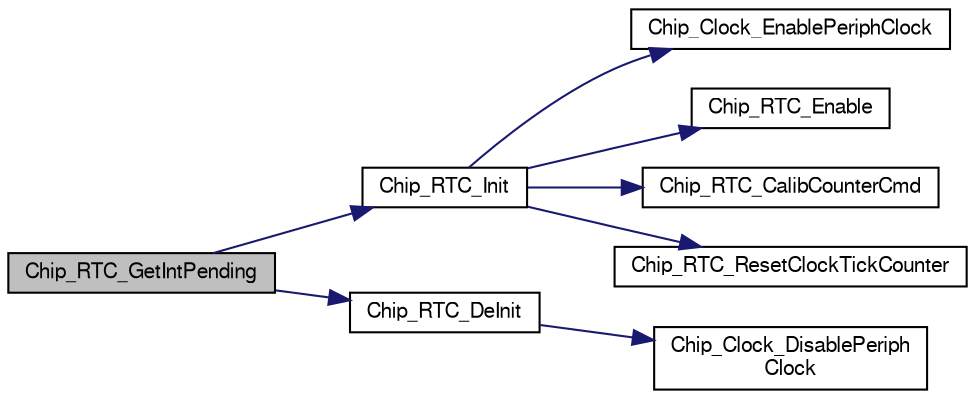 digraph "Chip_RTC_GetIntPending"
{
  edge [fontname="FreeSans",fontsize="10",labelfontname="FreeSans",labelfontsize="10"];
  node [fontname="FreeSans",fontsize="10",shape=record];
  rankdir="LR";
  Node1 [label="Chip_RTC_GetIntPending",height=0.2,width=0.4,color="black", fillcolor="grey75", style="filled", fontcolor="black"];
  Node1 -> Node2 [color="midnightblue",fontsize="10",style="solid"];
  Node2 [label="Chip_RTC_Init",height=0.2,width=0.4,color="black", fillcolor="white", style="filled",URL="$group__RTC__17XX__40XX.html#gac37fe41fed088f1336797e05674125ff",tooltip="Initialize the RTC peripheral. "];
  Node2 -> Node3 [color="midnightblue",fontsize="10",style="solid"];
  Node3 [label="Chip_Clock_EnablePeriphClock",height=0.2,width=0.4,color="black", fillcolor="white", style="filled",URL="$group__CLOCK__17XX__40XX.html#gac63024a1f928ba359c4f4cac7e48fe39",tooltip="Enables power and clocking for a peripheral. "];
  Node2 -> Node4 [color="midnightblue",fontsize="10",style="solid"];
  Node4 [label="Chip_RTC_Enable",height=0.2,width=0.4,color="black", fillcolor="white", style="filled",URL="$group__RTC__17XX__40XX.html#gaad05032c6d6c4bc5ea9e02311cdc9a18",tooltip="Start/Stop RTC peripheral. "];
  Node2 -> Node5 [color="midnightblue",fontsize="10",style="solid"];
  Node5 [label="Chip_RTC_CalibCounterCmd",height=0.2,width=0.4,color="black", fillcolor="white", style="filled",URL="$group__RTC__17XX__40XX.html#ga987c9ab06dc2bb157388ddf9159de813",tooltip="Enable/Disable calibration counter in the RTC peripheral. "];
  Node2 -> Node6 [color="midnightblue",fontsize="10",style="solid"];
  Node6 [label="Chip_RTC_ResetClockTickCounter",height=0.2,width=0.4,color="black", fillcolor="white", style="filled",URL="$group__RTC__17XX__40XX.html#ga1d569e8d5d570f6c79d2d1f803bb5f7c",tooltip="Reset clock tick counter in the RTC peripheral. "];
  Node1 -> Node7 [color="midnightblue",fontsize="10",style="solid"];
  Node7 [label="Chip_RTC_DeInit",height=0.2,width=0.4,color="black", fillcolor="white", style="filled",URL="$group__RTC__17XX__40XX.html#ga63cc16f1c4b72523e0e67a6c651f0026",tooltip="De-initialize the RTC peripheral. "];
  Node7 -> Node8 [color="midnightblue",fontsize="10",style="solid"];
  Node8 [label="Chip_Clock_DisablePeriph\lClock",height=0.2,width=0.4,color="black", fillcolor="white", style="filled",URL="$group__CLOCK__17XX__40XX.html#ga1bcb3f29f3cfbe896517e7bb6ebeaf03",tooltip="Disables power and clocking for a peripheral. "];
}
